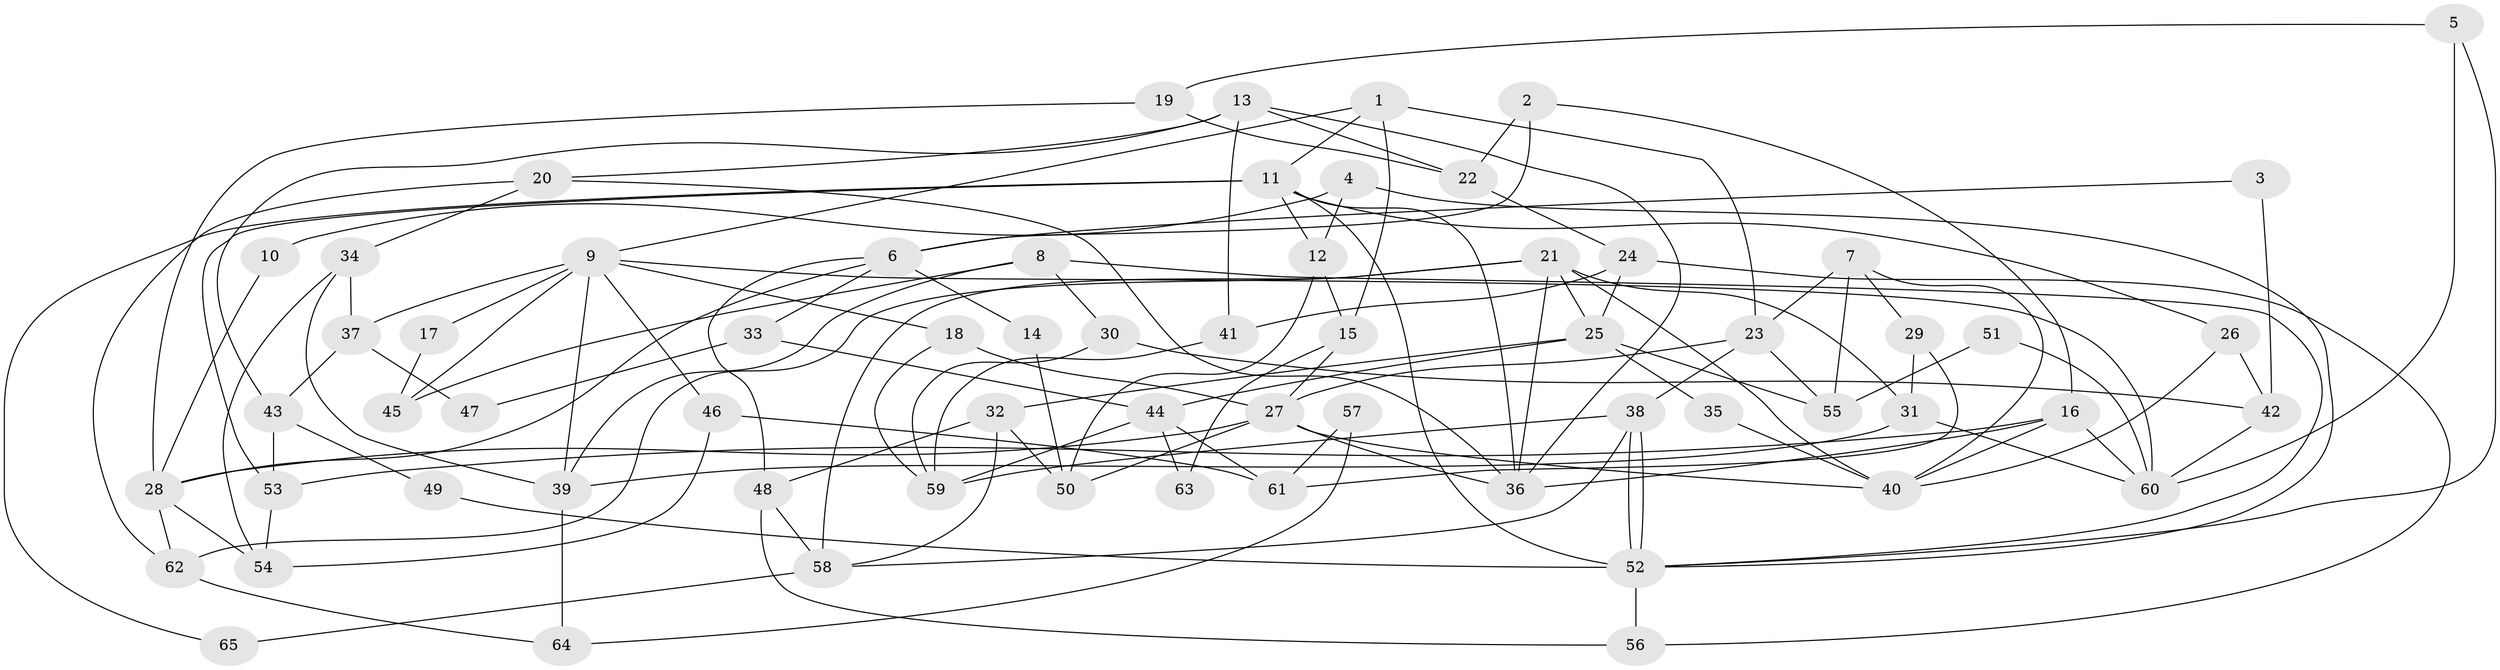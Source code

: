 // Generated by graph-tools (version 1.1) at 2025/51/03/09/25 04:51:32]
// undirected, 65 vertices, 130 edges
graph export_dot {
graph [start="1"]
  node [color=gray90,style=filled];
  1;
  2;
  3;
  4;
  5;
  6;
  7;
  8;
  9;
  10;
  11;
  12;
  13;
  14;
  15;
  16;
  17;
  18;
  19;
  20;
  21;
  22;
  23;
  24;
  25;
  26;
  27;
  28;
  29;
  30;
  31;
  32;
  33;
  34;
  35;
  36;
  37;
  38;
  39;
  40;
  41;
  42;
  43;
  44;
  45;
  46;
  47;
  48;
  49;
  50;
  51;
  52;
  53;
  54;
  55;
  56;
  57;
  58;
  59;
  60;
  61;
  62;
  63;
  64;
  65;
  1 -- 11;
  1 -- 23;
  1 -- 9;
  1 -- 15;
  2 -- 6;
  2 -- 16;
  2 -- 22;
  3 -- 6;
  3 -- 42;
  4 -- 52;
  4 -- 12;
  4 -- 10;
  5 -- 52;
  5 -- 19;
  5 -- 60;
  6 -- 48;
  6 -- 28;
  6 -- 14;
  6 -- 33;
  7 -- 40;
  7 -- 55;
  7 -- 23;
  7 -- 29;
  8 -- 30;
  8 -- 39;
  8 -- 45;
  8 -- 52;
  9 -- 37;
  9 -- 17;
  9 -- 18;
  9 -- 39;
  9 -- 45;
  9 -- 46;
  9 -- 60;
  10 -- 28;
  11 -- 52;
  11 -- 12;
  11 -- 26;
  11 -- 36;
  11 -- 53;
  11 -- 65;
  12 -- 50;
  12 -- 15;
  13 -- 22;
  13 -- 20;
  13 -- 36;
  13 -- 41;
  13 -- 43;
  14 -- 50;
  15 -- 27;
  15 -- 63;
  16 -- 36;
  16 -- 60;
  16 -- 40;
  16 -- 53;
  17 -- 45;
  18 -- 27;
  18 -- 59;
  19 -- 28;
  19 -- 22;
  20 -- 62;
  20 -- 36;
  20 -- 34;
  21 -- 40;
  21 -- 36;
  21 -- 25;
  21 -- 31;
  21 -- 58;
  21 -- 62;
  22 -- 24;
  23 -- 38;
  23 -- 27;
  23 -- 55;
  24 -- 56;
  24 -- 25;
  24 -- 41;
  25 -- 44;
  25 -- 32;
  25 -- 35;
  25 -- 55;
  26 -- 40;
  26 -- 42;
  27 -- 36;
  27 -- 28;
  27 -- 40;
  27 -- 50;
  28 -- 54;
  28 -- 62;
  29 -- 31;
  29 -- 61;
  30 -- 42;
  30 -- 59;
  31 -- 60;
  31 -- 39;
  32 -- 58;
  32 -- 48;
  32 -- 50;
  33 -- 44;
  33 -- 47;
  34 -- 39;
  34 -- 37;
  34 -- 54;
  35 -- 40;
  37 -- 43;
  37 -- 47;
  38 -- 59;
  38 -- 52;
  38 -- 52;
  38 -- 58;
  39 -- 64;
  41 -- 59;
  42 -- 60;
  43 -- 53;
  43 -- 49;
  44 -- 59;
  44 -- 61;
  44 -- 63;
  46 -- 54;
  46 -- 61;
  48 -- 58;
  48 -- 56;
  49 -- 52;
  51 -- 55;
  51 -- 60;
  52 -- 56;
  53 -- 54;
  57 -- 61;
  57 -- 64;
  58 -- 65;
  62 -- 64;
}
